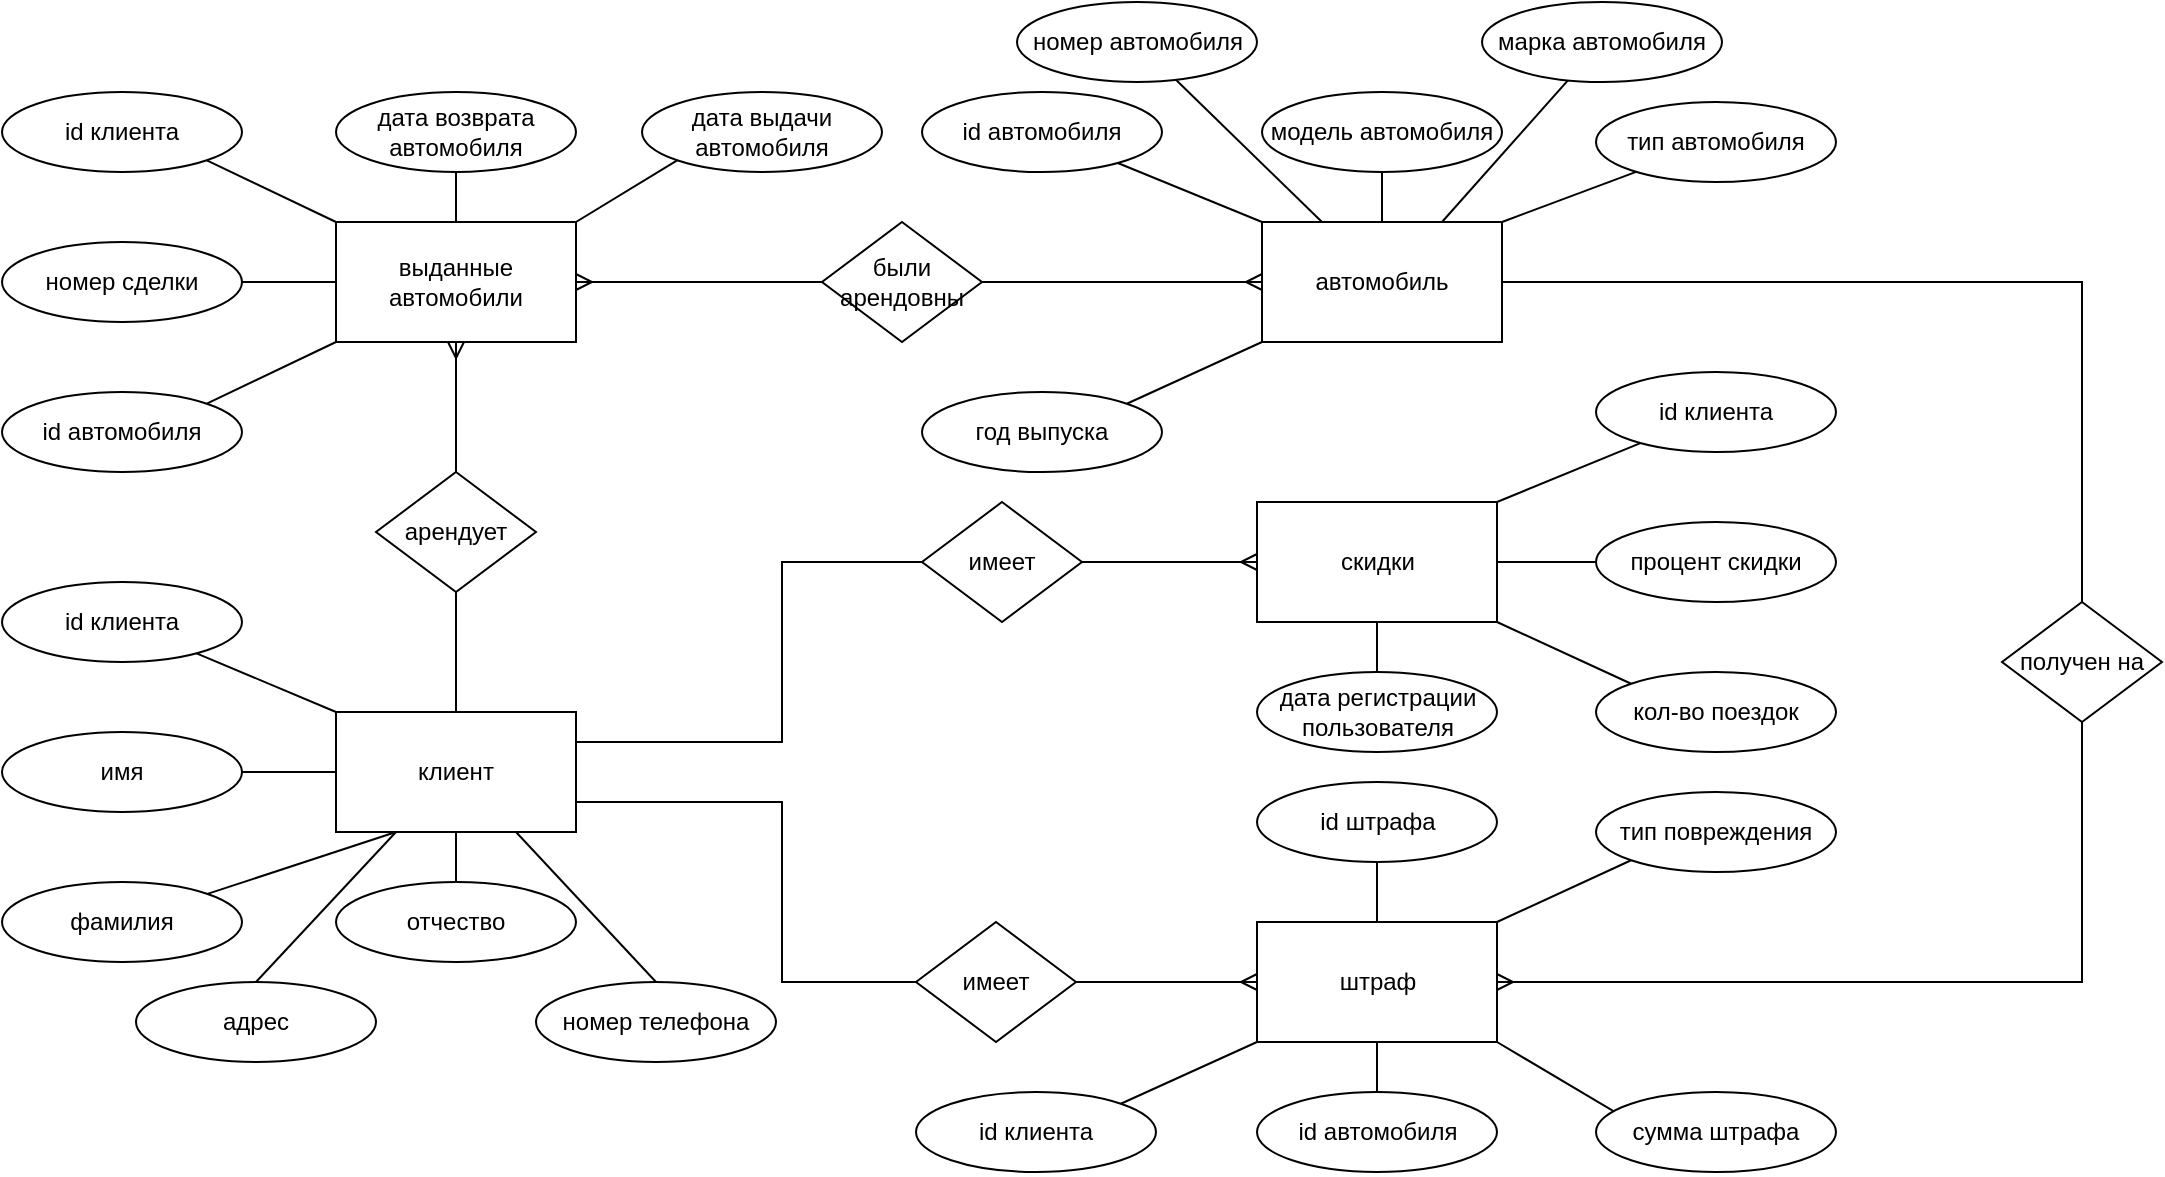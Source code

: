 <mxfile version="20.8.23" type="device"><diagram id="oUMuPpvmmsIYA48w25dO" name="Страница 1"><mxGraphModel dx="1627" dy="427" grid="1" gridSize="10" guides="1" tooltips="1" connect="1" arrows="0" fold="1" page="1" pageScale="1" pageWidth="827" pageHeight="1169" math="0" shadow="0"><root><mxCell id="0"/><mxCell id="1" parent="0"/><mxCell id="RhCc4dfSFWLa7E3zXVNO-23" style="edgeStyle=none;rounded=0;orthogonalLoop=1;jettySize=auto;html=1;exitX=0.5;exitY=1;exitDx=0;exitDy=0;entryX=0.5;entryY=0;entryDx=0;entryDy=0;endArrow=none;endFill=0;startArrow=ERmany;startFill=0;labelBackgroundColor=none;fontColor=default;" parent="1" source="h25p903G85rn7_OTjoxV-5" target="h25p903G85rn7_OTjoxV-26" edge="1"><mxGeometry relative="1" as="geometry"/></mxCell><mxCell id="h25p903G85rn7_OTjoxV-1" value="автомобиль" style="rounded=0;whiteSpace=wrap;html=1;labelBackgroundColor=none;" parent="1" vertex="1"><mxGeometry x="-120" y="170" width="120" height="60" as="geometry"/></mxCell><mxCell id="RhCc4dfSFWLa7E3zXVNO-25" style="edgeStyle=none;rounded=0;orthogonalLoop=1;jettySize=auto;html=1;exitX=0.5;exitY=0;exitDx=0;exitDy=0;entryX=0.5;entryY=1;entryDx=0;entryDy=0;startArrow=none;startFill=0;endArrow=none;endFill=0;labelBackgroundColor=none;fontColor=default;" parent="1" source="h25p903G85rn7_OTjoxV-2" target="h25p903G85rn7_OTjoxV-26" edge="1"><mxGeometry relative="1" as="geometry"/></mxCell><mxCell id="RhCc4dfSFWLa7E3zXVNO-57" style="edgeStyle=orthogonalEdgeStyle;rounded=0;orthogonalLoop=1;jettySize=auto;html=1;exitX=1;exitY=0.25;exitDx=0;exitDy=0;entryX=0;entryY=0.5;entryDx=0;entryDy=0;startArrow=none;startFill=0;endArrow=none;endFill=0;labelBackgroundColor=none;fontColor=default;" parent="1" source="h25p903G85rn7_OTjoxV-2" target="RhCc4dfSFWLa7E3zXVNO-56" edge="1"><mxGeometry relative="1" as="geometry"><Array as="points"><mxPoint x="-360" y="430"/><mxPoint x="-360" y="340"/><mxPoint x="-310" y="340"/></Array></mxGeometry></mxCell><mxCell id="h25p903G85rn7_OTjoxV-2" value="клиент " style="rounded=0;whiteSpace=wrap;html=1;labelBackgroundColor=none;" parent="1" vertex="1"><mxGeometry x="-583" y="415" width="120" height="60" as="geometry"/></mxCell><mxCell id="h25p903G85rn7_OTjoxV-4" value="скидки" style="rounded=0;whiteSpace=wrap;html=1;labelBackgroundColor=none;" parent="1" vertex="1"><mxGeometry x="-122.5" y="310" width="120" height="60" as="geometry"/></mxCell><mxCell id="DaDPwDGYYqeYKkROeeVH-2" style="edgeStyle=none;rounded=0;orthogonalLoop=1;jettySize=auto;html=1;exitX=0;exitY=0;exitDx=0;exitDy=0;entryX=1;entryY=1;entryDx=0;entryDy=0;endArrow=none;endFill=0;" parent="1" source="h25p903G85rn7_OTjoxV-5" target="RhCc4dfSFWLa7E3zXVNO-38" edge="1"><mxGeometry relative="1" as="geometry"/></mxCell><mxCell id="h25p903G85rn7_OTjoxV-5" value="выданные автомобили" style="rounded=0;whiteSpace=wrap;html=1;labelBackgroundColor=none;" parent="1" vertex="1"><mxGeometry x="-583" y="170" width="120" height="60" as="geometry"/></mxCell><mxCell id="h25p903G85rn7_OTjoxV-9" style="rounded=0;orthogonalLoop=1;jettySize=auto;html=1;entryX=0;entryY=0;entryDx=0;entryDy=0;endArrow=none;endFill=0;labelBackgroundColor=none;fontColor=default;" parent="1" source="h25p903G85rn7_OTjoxV-6" target="h25p903G85rn7_OTjoxV-1" edge="1"><mxGeometry relative="1" as="geometry"/></mxCell><mxCell id="h25p903G85rn7_OTjoxV-6" value="id автомобиля" style="ellipse;whiteSpace=wrap;html=1;labelBackgroundColor=none;" parent="1" vertex="1"><mxGeometry x="-290" y="105" width="120" height="40" as="geometry"/></mxCell><mxCell id="h25p903G85rn7_OTjoxV-10" style="rounded=0;orthogonalLoop=1;jettySize=auto;html=1;entryX=0.75;entryY=0;entryDx=0;entryDy=0;endArrow=none;endFill=0;labelBackgroundColor=none;fontColor=default;" parent="1" source="h25p903G85rn7_OTjoxV-7" target="h25p903G85rn7_OTjoxV-1" edge="1"><mxGeometry relative="1" as="geometry"/></mxCell><mxCell id="h25p903G85rn7_OTjoxV-7" value="марка автомобиля" style="ellipse;whiteSpace=wrap;html=1;labelBackgroundColor=none;" parent="1" vertex="1"><mxGeometry x="-10" y="60" width="120" height="40" as="geometry"/></mxCell><mxCell id="h25p903G85rn7_OTjoxV-11" style="edgeStyle=orthogonalEdgeStyle;rounded=0;orthogonalLoop=1;jettySize=auto;html=1;entryX=0.5;entryY=0;entryDx=0;entryDy=0;endArrow=none;endFill=0;labelBackgroundColor=none;fontColor=default;" parent="1" source="h25p903G85rn7_OTjoxV-8" target="h25p903G85rn7_OTjoxV-1" edge="1"><mxGeometry relative="1" as="geometry"/></mxCell><mxCell id="h25p903G85rn7_OTjoxV-8" value="модель автомобиля" style="ellipse;whiteSpace=wrap;html=1;labelBackgroundColor=none;" parent="1" vertex="1"><mxGeometry x="-120" y="105" width="120" height="40" as="geometry"/></mxCell><mxCell id="h25p903G85rn7_OTjoxV-13" style="rounded=0;orthogonalLoop=1;jettySize=auto;html=1;entryX=1;entryY=0;entryDx=0;entryDy=0;endArrow=none;endFill=0;labelBackgroundColor=none;fontColor=default;" parent="1" source="h25p903G85rn7_OTjoxV-12" target="h25p903G85rn7_OTjoxV-1" edge="1"><mxGeometry relative="1" as="geometry"/></mxCell><mxCell id="h25p903G85rn7_OTjoxV-12" value="тип автомобиля" style="ellipse;whiteSpace=wrap;html=1;labelBackgroundColor=none;" parent="1" vertex="1"><mxGeometry x="47" y="110" width="120" height="40" as="geometry"/></mxCell><mxCell id="h25p903G85rn7_OTjoxV-16" style="edgeStyle=none;rounded=0;orthogonalLoop=1;jettySize=auto;html=1;entryX=0.25;entryY=0;entryDx=0;entryDy=0;endArrow=none;endFill=0;labelBackgroundColor=none;fontColor=default;" parent="1" source="h25p903G85rn7_OTjoxV-15" target="h25p903G85rn7_OTjoxV-1" edge="1"><mxGeometry relative="1" as="geometry"/></mxCell><mxCell id="h25p903G85rn7_OTjoxV-15" value="номер автомобиля" style="ellipse;whiteSpace=wrap;html=1;labelBackgroundColor=none;" parent="1" vertex="1"><mxGeometry x="-242.5" y="60" width="120" height="40" as="geometry"/></mxCell><mxCell id="h25p903G85rn7_OTjoxV-25" style="edgeStyle=none;rounded=0;orthogonalLoop=1;jettySize=auto;html=1;entryX=0;entryY=0.5;entryDx=0;entryDy=0;endArrow=none;endFill=0;labelBackgroundColor=none;fontColor=default;exitX=1;exitY=0.5;exitDx=0;exitDy=0;" parent="1" source="h25p903G85rn7_OTjoxV-22" target="h25p903G85rn7_OTjoxV-2" edge="1"><mxGeometry relative="1" as="geometry"><mxPoint x="-640" y="455" as="sourcePoint"/></mxGeometry></mxCell><mxCell id="DaDPwDGYYqeYKkROeeVH-3" style="edgeStyle=none;rounded=0;orthogonalLoop=1;jettySize=auto;html=1;exitX=0.5;exitY=0;exitDx=0;exitDy=0;entryX=0.5;entryY=1;entryDx=0;entryDy=0;endArrow=none;endFill=0;" parent="1" source="h25p903G85rn7_OTjoxV-17" target="h25p903G85rn7_OTjoxV-2" edge="1"><mxGeometry relative="1" as="geometry"/></mxCell><mxCell id="h25p903G85rn7_OTjoxV-17" value="отчество" style="ellipse;whiteSpace=wrap;html=1;labelBackgroundColor=none;" parent="1" vertex="1"><mxGeometry x="-583" y="500" width="120" height="40" as="geometry"/></mxCell><mxCell id="h25p903G85rn7_OTjoxV-19" style="rounded=0;orthogonalLoop=1;jettySize=auto;html=1;entryX=0;entryY=0;entryDx=0;entryDy=0;endArrow=none;endFill=0;labelBackgroundColor=none;fontColor=default;" parent="1" source="h25p903G85rn7_OTjoxV-20" target="h25p903G85rn7_OTjoxV-2" edge="1"><mxGeometry relative="1" as="geometry"><mxPoint x="-530" y="675" as="targetPoint"/></mxGeometry></mxCell><mxCell id="h25p903G85rn7_OTjoxV-20" value="id клиента" style="ellipse;whiteSpace=wrap;html=1;labelBackgroundColor=none;" parent="1" vertex="1"><mxGeometry x="-750" y="350" width="120" height="40" as="geometry"/></mxCell><mxCell id="h25p903G85rn7_OTjoxV-22" value="имя" style="ellipse;whiteSpace=wrap;html=1;labelBackgroundColor=none;" parent="1" vertex="1"><mxGeometry x="-750" y="425" width="120" height="40" as="geometry"/></mxCell><mxCell id="h25p903G85rn7_OTjoxV-23" style="edgeStyle=none;rounded=0;orthogonalLoop=1;jettySize=auto;html=1;entryX=0.25;entryY=1;entryDx=0;entryDy=0;endArrow=none;endFill=0;labelBackgroundColor=none;fontColor=default;" parent="1" source="h25p903G85rn7_OTjoxV-24" target="h25p903G85rn7_OTjoxV-2" edge="1"><mxGeometry relative="1" as="geometry"><mxPoint x="-560" y="675" as="targetPoint"/></mxGeometry></mxCell><mxCell id="h25p903G85rn7_OTjoxV-24" value="фамилия" style="ellipse;whiteSpace=wrap;html=1;labelBackgroundColor=none;" parent="1" vertex="1"><mxGeometry x="-750" y="500" width="120" height="40" as="geometry"/></mxCell><mxCell id="h25p903G85rn7_OTjoxV-26" value="арендует" style="rhombus;whiteSpace=wrap;html=1;labelBackgroundColor=none;" parent="1" vertex="1"><mxGeometry x="-563" y="295" width="80" height="60" as="geometry"/></mxCell><mxCell id="RhCc4dfSFWLa7E3zXVNO-16" style="edgeStyle=none;rounded=0;orthogonalLoop=1;jettySize=auto;html=1;exitX=0;exitY=0;exitDx=0;exitDy=0;entryX=1;entryY=1;entryDx=0;entryDy=0;endArrow=none;endFill=0;labelBackgroundColor=none;fontColor=default;" parent="1" source="RhCc4dfSFWLa7E3zXVNO-10" target="h25p903G85rn7_OTjoxV-4" edge="1"><mxGeometry relative="1" as="geometry"/></mxCell><mxCell id="RhCc4dfSFWLa7E3zXVNO-10" value="кол-во поездок" style="ellipse;whiteSpace=wrap;html=1;labelBackgroundColor=none;" parent="1" vertex="1"><mxGeometry x="47" y="395" width="120" height="40" as="geometry"/></mxCell><mxCell id="RhCc4dfSFWLa7E3zXVNO-18" style="edgeStyle=none;rounded=0;orthogonalLoop=1;jettySize=auto;html=1;endArrow=none;endFill=0;entryX=1;entryY=0;entryDx=0;entryDy=0;labelBackgroundColor=none;fontColor=default;" parent="1" source="RhCc4dfSFWLa7E3zXVNO-11" target="h25p903G85rn7_OTjoxV-4" edge="1"><mxGeometry relative="1" as="geometry"><mxPoint x="310" y="170" as="targetPoint"/></mxGeometry></mxCell><mxCell id="RhCc4dfSFWLa7E3zXVNO-11" value="id клиента" style="ellipse;whiteSpace=wrap;html=1;labelBackgroundColor=none;" parent="1" vertex="1"><mxGeometry x="47" y="245" width="120" height="40" as="geometry"/></mxCell><mxCell id="RhCc4dfSFWLa7E3zXVNO-19" style="edgeStyle=none;rounded=0;orthogonalLoop=1;jettySize=auto;html=1;exitX=0;exitY=0.5;exitDx=0;exitDy=0;endArrow=none;endFill=0;entryX=1;entryY=0.5;entryDx=0;entryDy=0;labelBackgroundColor=none;fontColor=default;" parent="1" source="RhCc4dfSFWLa7E3zXVNO-12" target="h25p903G85rn7_OTjoxV-4" edge="1"><mxGeometry relative="1" as="geometry"><mxPoint x="395" y="200" as="targetPoint"/></mxGeometry></mxCell><mxCell id="RhCc4dfSFWLa7E3zXVNO-12" value="процент скидки" style="ellipse;whiteSpace=wrap;html=1;labelBackgroundColor=none;" parent="1" vertex="1"><mxGeometry x="47" y="320" width="120" height="40" as="geometry"/></mxCell><mxCell id="RhCc4dfSFWLa7E3zXVNO-17" style="edgeStyle=none;rounded=0;orthogonalLoop=1;jettySize=auto;html=1;entryX=0.5;entryY=1;entryDx=0;entryDy=0;endArrow=none;endFill=0;labelBackgroundColor=none;fontColor=default;" parent="1" source="RhCc4dfSFWLa7E3zXVNO-13" target="h25p903G85rn7_OTjoxV-4" edge="1"><mxGeometry relative="1" as="geometry"/></mxCell><mxCell id="RhCc4dfSFWLa7E3zXVNO-13" value="дата регистрации пользователя" style="ellipse;whiteSpace=wrap;html=1;labelBackgroundColor=none;" parent="1" vertex="1"><mxGeometry x="-122.5" y="395" width="120" height="40" as="geometry"/></mxCell><mxCell id="RhCc4dfSFWLa7E3zXVNO-49" style="edgeStyle=none;rounded=0;orthogonalLoop=1;jettySize=auto;html=1;exitX=1;exitY=0.5;exitDx=0;exitDy=0;entryX=0;entryY=0.5;entryDx=0;entryDy=0;startArrow=none;startFill=0;endArrow=ERmany;endFill=0;labelBackgroundColor=none;fontColor=default;" parent="1" source="RhCc4dfSFWLa7E3zXVNO-32" target="h25p903G85rn7_OTjoxV-1" edge="1"><mxGeometry relative="1" as="geometry"><mxPoint x="-250" y="200" as="sourcePoint"/></mxGeometry></mxCell><mxCell id="RhCc4dfSFWLa7E3zXVNO-34" style="edgeStyle=none;rounded=0;orthogonalLoop=1;jettySize=auto;html=1;entryX=1;entryY=0.5;entryDx=0;entryDy=0;startArrow=none;startFill=0;endArrow=ERmany;endFill=0;labelBackgroundColor=none;fontColor=default;" parent="1" source="RhCc4dfSFWLa7E3zXVNO-32" target="h25p903G85rn7_OTjoxV-5" edge="1"><mxGeometry relative="1" as="geometry"/></mxCell><mxCell id="RhCc4dfSFWLa7E3zXVNO-32" value="были арендовны" style="rhombus;whiteSpace=wrap;html=1;labelBackgroundColor=none;" parent="1" vertex="1"><mxGeometry x="-340" y="170" width="80" height="60" as="geometry"/></mxCell><mxCell id="RhCc4dfSFWLa7E3zXVNO-42" style="edgeStyle=none;rounded=0;orthogonalLoop=1;jettySize=auto;html=1;entryX=0;entryY=1;entryDx=0;entryDy=0;startArrow=none;startFill=0;endArrow=none;endFill=0;labelBackgroundColor=none;fontColor=default;exitX=1;exitY=0;exitDx=0;exitDy=0;" parent="1" source="RhCc4dfSFWLa7E3zXVNO-35" target="h25p903G85rn7_OTjoxV-5" edge="1"><mxGeometry relative="1" as="geometry"/></mxCell><mxCell id="RhCc4dfSFWLa7E3zXVNO-35" value="id автомобиля" style="ellipse;whiteSpace=wrap;html=1;labelBackgroundColor=none;" parent="1" vertex="1"><mxGeometry x="-750" y="255" width="120" height="40" as="geometry"/></mxCell><mxCell id="RhCc4dfSFWLa7E3zXVNO-41" style="edgeStyle=none;rounded=0;orthogonalLoop=1;jettySize=auto;html=1;entryX=0;entryY=0.5;entryDx=0;entryDy=0;startArrow=none;startFill=0;endArrow=none;endFill=0;labelBackgroundColor=none;fontColor=default;" parent="1" source="RhCc4dfSFWLa7E3zXVNO-36" target="h25p903G85rn7_OTjoxV-5" edge="1"><mxGeometry relative="1" as="geometry"/></mxCell><mxCell id="RhCc4dfSFWLa7E3zXVNO-36" value="номер сделки" style="ellipse;whiteSpace=wrap;html=1;labelBackgroundColor=none;" parent="1" vertex="1"><mxGeometry x="-750" y="180" width="120" height="40" as="geometry"/></mxCell><mxCell id="RhCc4dfSFWLa7E3zXVNO-44" style="edgeStyle=none;rounded=0;orthogonalLoop=1;jettySize=auto;html=1;exitX=0;exitY=1;exitDx=0;exitDy=0;entryX=1;entryY=0;entryDx=0;entryDy=0;startArrow=none;startFill=0;endArrow=none;endFill=0;labelBackgroundColor=none;fontColor=default;" parent="1" source="RhCc4dfSFWLa7E3zXVNO-37" target="h25p903G85rn7_OTjoxV-5" edge="1"><mxGeometry relative="1" as="geometry"/></mxCell><mxCell id="RhCc4dfSFWLa7E3zXVNO-37" value="дата выдачи автомобиля" style="ellipse;whiteSpace=wrap;html=1;labelBackgroundColor=none;" parent="1" vertex="1"><mxGeometry x="-430" y="105" width="120" height="40" as="geometry"/></mxCell><mxCell id="RhCc4dfSFWLa7E3zXVNO-38" value="id клиента" style="ellipse;whiteSpace=wrap;html=1;labelBackgroundColor=none;" parent="1" vertex="1"><mxGeometry x="-750" y="105" width="120" height="40" as="geometry"/></mxCell><mxCell id="RhCc4dfSFWLa7E3zXVNO-46" style="edgeStyle=none;rounded=0;orthogonalLoop=1;jettySize=auto;html=1;entryX=0.5;entryY=0;entryDx=0;entryDy=0;startArrow=none;startFill=0;endArrow=none;endFill=0;labelBackgroundColor=none;fontColor=default;" parent="1" source="RhCc4dfSFWLa7E3zXVNO-45" target="h25p903G85rn7_OTjoxV-5" edge="1"><mxGeometry relative="1" as="geometry"/></mxCell><mxCell id="RhCc4dfSFWLa7E3zXVNO-45" value="дата возврата автомобиля" style="ellipse;whiteSpace=wrap;html=1;labelBackgroundColor=none;" parent="1" vertex="1"><mxGeometry x="-583" y="105" width="120" height="40" as="geometry"/></mxCell><mxCell id="RhCc4dfSFWLa7E3zXVNO-58" style="edgeStyle=orthogonalEdgeStyle;rounded=0;orthogonalLoop=1;jettySize=auto;html=1;exitX=1;exitY=0.5;exitDx=0;exitDy=0;entryX=0;entryY=0.5;entryDx=0;entryDy=0;startArrow=none;startFill=0;endArrow=ERmany;endFill=0;labelBackgroundColor=none;fontColor=default;" parent="1" source="RhCc4dfSFWLa7E3zXVNO-56" target="h25p903G85rn7_OTjoxV-4" edge="1"><mxGeometry relative="1" as="geometry"/></mxCell><mxCell id="RhCc4dfSFWLa7E3zXVNO-56" value="имеет" style="rhombus;whiteSpace=wrap;html=1;rotation=0;labelBackgroundColor=none;" parent="1" vertex="1"><mxGeometry x="-290" y="310" width="80" height="60" as="geometry"/></mxCell><mxCell id="DaDPwDGYYqeYKkROeeVH-13" style="edgeStyle=none;rounded=0;orthogonalLoop=1;jettySize=auto;html=1;exitX=1;exitY=0.5;exitDx=0;exitDy=0;entryX=0.5;entryY=1;entryDx=0;entryDy=0;endArrow=none;endFill=0;startArrow=ERmany;startFill=0;" parent="1" source="RhCc4dfSFWLa7E3zXVNO-59" target="DaDPwDGYYqeYKkROeeVH-12" edge="1"><mxGeometry relative="1" as="geometry"><Array as="points"><mxPoint x="290" y="550"/></Array></mxGeometry></mxCell><mxCell id="RhCc4dfSFWLa7E3zXVNO-59" value="штраф" style="rounded=0;whiteSpace=wrap;html=1;labelBackgroundColor=none;" parent="1" vertex="1"><mxGeometry x="-122.5" y="520" width="120" height="60" as="geometry"/></mxCell><mxCell id="RhCc4dfSFWLa7E3zXVNO-60" style="edgeStyle=none;rounded=0;orthogonalLoop=1;jettySize=auto;html=1;exitX=0;exitY=1;exitDx=0;exitDy=0;entryX=1;entryY=0;entryDx=0;entryDy=0;endArrow=none;endFill=0;labelBackgroundColor=none;fontColor=default;" parent="1" source="RhCc4dfSFWLa7E3zXVNO-61" target="RhCc4dfSFWLa7E3zXVNO-59" edge="1"><mxGeometry relative="1" as="geometry"><mxPoint x="57" y="490.0" as="sourcePoint"/></mxGeometry></mxCell><mxCell id="RhCc4dfSFWLa7E3zXVNO-61" value="тип повреждения" style="ellipse;whiteSpace=wrap;html=1;labelBackgroundColor=none;" parent="1" vertex="1"><mxGeometry x="47" y="455" width="120" height="40" as="geometry"/></mxCell><mxCell id="DaDPwDGYYqeYKkROeeVH-11" style="edgeStyle=none;rounded=0;orthogonalLoop=1;jettySize=auto;html=1;exitX=1;exitY=0;exitDx=0;exitDy=0;entryX=0;entryY=1;entryDx=0;entryDy=0;endArrow=none;endFill=0;" parent="1" source="RhCc4dfSFWLa7E3zXVNO-63" target="RhCc4dfSFWLa7E3zXVNO-59" edge="1"><mxGeometry relative="1" as="geometry"/></mxCell><mxCell id="RhCc4dfSFWLa7E3zXVNO-63" value="id клиента" style="ellipse;whiteSpace=wrap;html=1;labelBackgroundColor=none;" parent="1" vertex="1"><mxGeometry x="-293" y="605" width="120" height="40" as="geometry"/></mxCell><mxCell id="RhCc4dfSFWLa7E3zXVNO-64" style="edgeStyle=none;rounded=0;orthogonalLoop=1;jettySize=auto;html=1;exitX=0.5;exitY=1;exitDx=0;exitDy=0;endArrow=none;endFill=0;entryX=1;entryY=1;entryDx=0;entryDy=0;labelBackgroundColor=none;fontColor=default;" parent="1" source="RhCc4dfSFWLa7E3zXVNO-65" target="RhCc4dfSFWLa7E3zXVNO-59" edge="1"><mxGeometry relative="1" as="geometry"><mxPoint x="-4.5" y="565" as="targetPoint"/></mxGeometry></mxCell><mxCell id="RhCc4dfSFWLa7E3zXVNO-65" value="сумма штрафа" style="ellipse;whiteSpace=wrap;html=1;labelBackgroundColor=none;" parent="1" vertex="1"><mxGeometry x="47" y="605" width="120" height="40" as="geometry"/></mxCell><mxCell id="RhCc4dfSFWLa7E3zXVNO-66" style="edgeStyle=none;rounded=0;orthogonalLoop=1;jettySize=auto;html=1;exitX=0.5;exitY=0;exitDx=0;exitDy=0;entryX=0.5;entryY=1;entryDx=0;entryDy=0;endArrow=none;endFill=0;labelBackgroundColor=none;fontColor=default;" parent="1" source="RhCc4dfSFWLa7E3zXVNO-67" target="RhCc4dfSFWLa7E3zXVNO-59" edge="1"><mxGeometry relative="1" as="geometry"/></mxCell><mxCell id="RhCc4dfSFWLa7E3zXVNO-67" value="id автомобиля" style="ellipse;whiteSpace=wrap;html=1;labelBackgroundColor=none;" parent="1" vertex="1"><mxGeometry x="-122.5" y="605" width="120" height="40" as="geometry"/></mxCell><mxCell id="RhCc4dfSFWLa7E3zXVNO-70" style="edgeStyle=none;rounded=0;orthogonalLoop=1;jettySize=auto;html=1;exitX=0.5;exitY=1;exitDx=0;exitDy=0;entryX=0.5;entryY=0;entryDx=0;entryDy=0;startArrow=none;startFill=0;endArrow=none;endFill=0;labelBackgroundColor=none;fontColor=default;" parent="1" source="RhCc4dfSFWLa7E3zXVNO-69" target="RhCc4dfSFWLa7E3zXVNO-59" edge="1"><mxGeometry relative="1" as="geometry"/></mxCell><mxCell id="RhCc4dfSFWLa7E3zXVNO-69" value="id штрафа" style="ellipse;whiteSpace=wrap;html=1;labelBackgroundColor=none;" parent="1" vertex="1"><mxGeometry x="-122.5" y="450" width="120" height="40" as="geometry"/></mxCell><mxCell id="RhCc4dfSFWLa7E3zXVNO-74" style="edgeStyle=orthogonalEdgeStyle;rounded=0;orthogonalLoop=1;jettySize=auto;html=1;exitX=0;exitY=0.5;exitDx=0;exitDy=0;entryX=1;entryY=0.75;entryDx=0;entryDy=0;startArrow=none;startFill=0;endArrow=none;endFill=0;labelBackgroundColor=none;fontColor=default;" parent="1" source="RhCc4dfSFWLa7E3zXVNO-72" target="h25p903G85rn7_OTjoxV-2" edge="1"><mxGeometry relative="1" as="geometry"><Array as="points"><mxPoint x="-293" y="550"/><mxPoint x="-360" y="550"/><mxPoint x="-360" y="460"/></Array></mxGeometry></mxCell><mxCell id="RhCc4dfSFWLa7E3zXVNO-75" style="edgeStyle=orthogonalEdgeStyle;rounded=0;orthogonalLoop=1;jettySize=auto;html=1;entryX=0;entryY=0.5;entryDx=0;entryDy=0;startArrow=none;startFill=0;endArrow=ERmany;endFill=0;labelBackgroundColor=none;fontColor=default;" parent="1" source="RhCc4dfSFWLa7E3zXVNO-72" target="RhCc4dfSFWLa7E3zXVNO-59" edge="1"><mxGeometry relative="1" as="geometry"><Array as="points"><mxPoint x="-122" y="550"/></Array></mxGeometry></mxCell><mxCell id="RhCc4dfSFWLa7E3zXVNO-72" value="имеет" style="rhombus;whiteSpace=wrap;html=1;rotation=0;labelBackgroundColor=none;" parent="1" vertex="1"><mxGeometry x="-293" y="520" width="80" height="60" as="geometry"/></mxCell><mxCell id="DaDPwDGYYqeYKkROeeVH-14" style="edgeStyle=none;rounded=0;orthogonalLoop=1;jettySize=auto;html=1;exitX=0.5;exitY=0;exitDx=0;exitDy=0;entryX=1;entryY=0.5;entryDx=0;entryDy=0;endArrow=none;endFill=0;" parent="1" source="DaDPwDGYYqeYKkROeeVH-12" target="h25p903G85rn7_OTjoxV-1" edge="1"><mxGeometry relative="1" as="geometry"><Array as="points"><mxPoint x="290" y="200"/></Array></mxGeometry></mxCell><mxCell id="DaDPwDGYYqeYKkROeeVH-12" value="получен на" style="rhombus;whiteSpace=wrap;html=1;labelBackgroundColor=none;" parent="1" vertex="1"><mxGeometry x="250" y="360" width="80" height="60" as="geometry"/></mxCell><mxCell id="AsI3BQ9YTSLm8KmGh6KQ-3" style="rounded=0;orthogonalLoop=1;jettySize=auto;html=1;exitX=0.5;exitY=0;exitDx=0;exitDy=0;entryX=0.25;entryY=1;entryDx=0;entryDy=0;endArrow=none;endFill=0;" edge="1" parent="1" source="AsI3BQ9YTSLm8KmGh6KQ-1" target="h25p903G85rn7_OTjoxV-2"><mxGeometry relative="1" as="geometry"/></mxCell><mxCell id="AsI3BQ9YTSLm8KmGh6KQ-1" value="адрес" style="ellipse;whiteSpace=wrap;html=1;labelBackgroundColor=none;" vertex="1" parent="1"><mxGeometry x="-683" y="550" width="120" height="40" as="geometry"/></mxCell><mxCell id="AsI3BQ9YTSLm8KmGh6KQ-4" style="edgeStyle=none;rounded=0;orthogonalLoop=1;jettySize=auto;html=1;exitX=0.5;exitY=0;exitDx=0;exitDy=0;entryX=0.75;entryY=1;entryDx=0;entryDy=0;endArrow=none;endFill=0;" edge="1" parent="1" source="AsI3BQ9YTSLm8KmGh6KQ-2" target="h25p903G85rn7_OTjoxV-2"><mxGeometry relative="1" as="geometry"/></mxCell><mxCell id="AsI3BQ9YTSLm8KmGh6KQ-2" value="номер телефона" style="ellipse;whiteSpace=wrap;html=1;labelBackgroundColor=none;" vertex="1" parent="1"><mxGeometry x="-483" y="550" width="120" height="40" as="geometry"/></mxCell><mxCell id="AsI3BQ9YTSLm8KmGh6KQ-6" style="edgeStyle=none;rounded=0;orthogonalLoop=1;jettySize=auto;html=1;exitX=1;exitY=0;exitDx=0;exitDy=0;entryX=0;entryY=1;entryDx=0;entryDy=0;endArrow=none;endFill=0;" edge="1" parent="1" source="AsI3BQ9YTSLm8KmGh6KQ-5" target="h25p903G85rn7_OTjoxV-1"><mxGeometry relative="1" as="geometry"/></mxCell><mxCell id="AsI3BQ9YTSLm8KmGh6KQ-5" value="год выпуска" style="ellipse;whiteSpace=wrap;html=1;labelBackgroundColor=none;" vertex="1" parent="1"><mxGeometry x="-290" y="255" width="120" height="40" as="geometry"/></mxCell></root></mxGraphModel></diagram></mxfile>